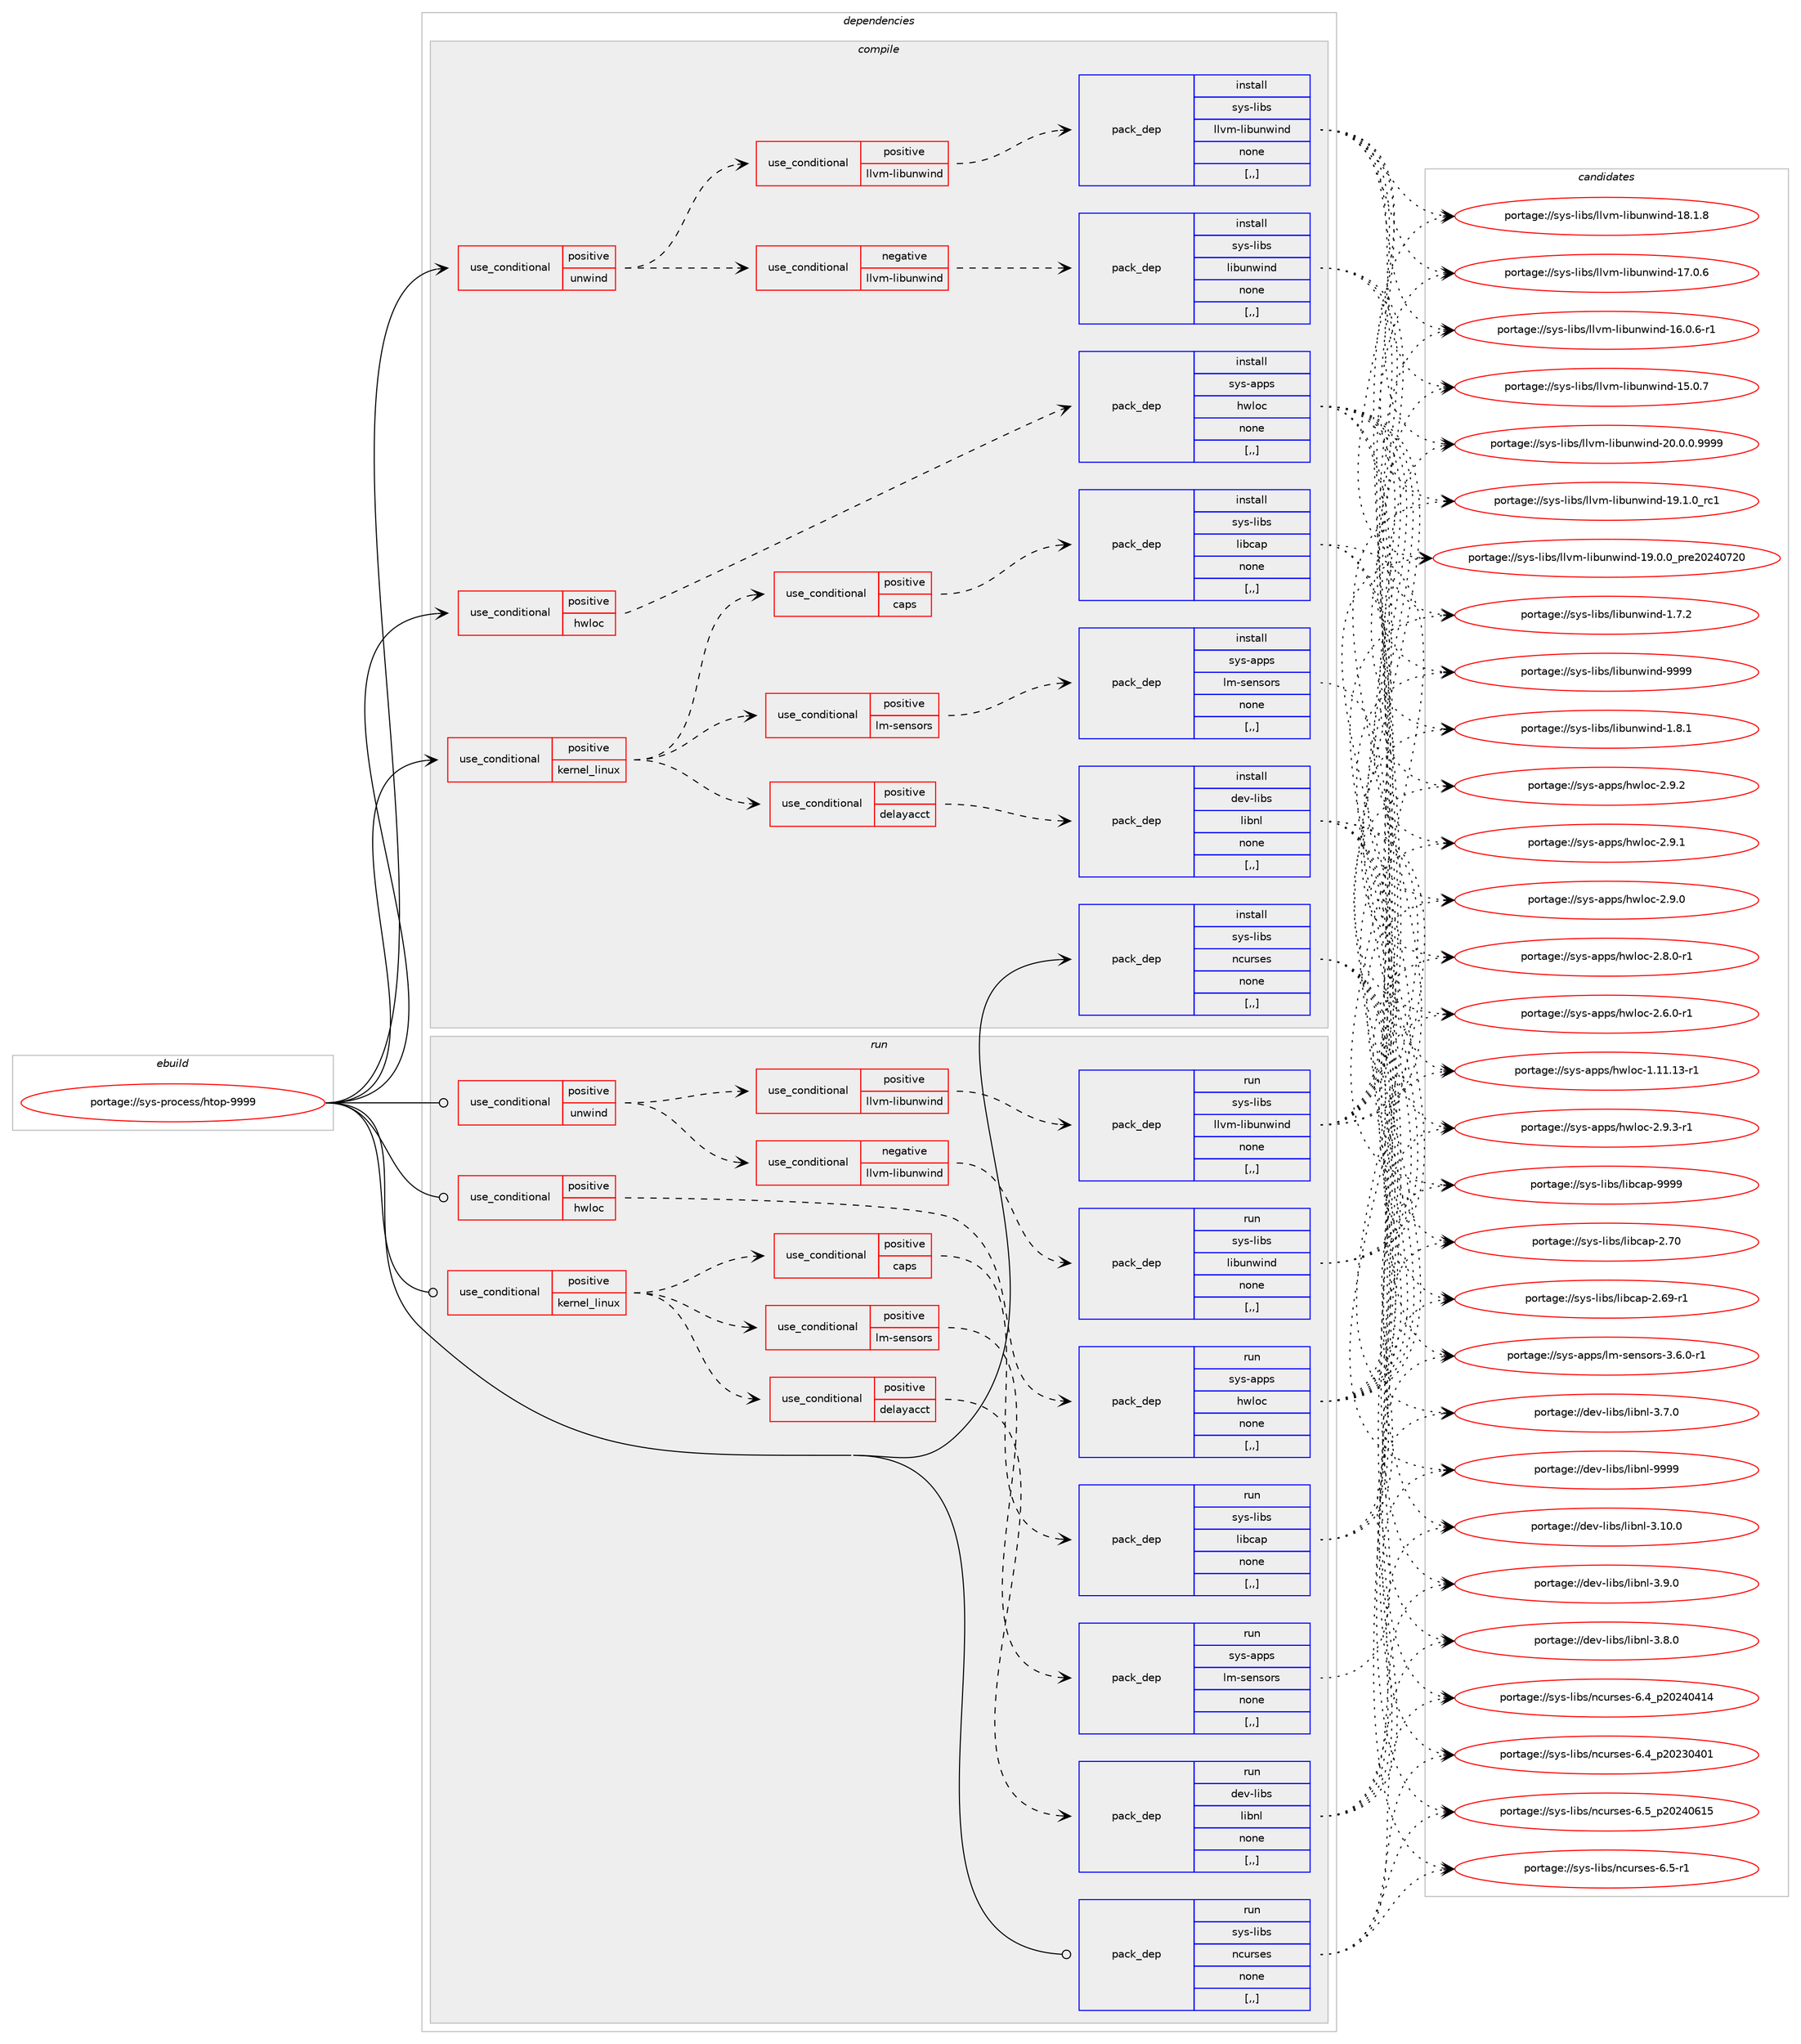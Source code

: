 digraph prolog {

# *************
# Graph options
# *************

newrank=true;
concentrate=true;
compound=true;
graph [rankdir=LR,fontname=Helvetica,fontsize=10,ranksep=1.5];#, ranksep=2.5, nodesep=0.2];
edge  [arrowhead=vee];
node  [fontname=Helvetica,fontsize=10];

# **********
# The ebuild
# **********

subgraph cluster_leftcol {
color=gray;
label=<<i>ebuild</i>>;
id [label="portage://sys-process/htop-9999", color=red, width=4, href="../sys-process/htop-9999.svg"];
}

# ****************
# The dependencies
# ****************

subgraph cluster_midcol {
color=gray;
label=<<i>dependencies</i>>;
subgraph cluster_compile {
fillcolor="#eeeeee";
style=filled;
label=<<i>compile</i>>;
subgraph cond118508 {
dependency443613 [label=<<TABLE BORDER="0" CELLBORDER="1" CELLSPACING="0" CELLPADDING="4"><TR><TD ROWSPAN="3" CELLPADDING="10">use_conditional</TD></TR><TR><TD>positive</TD></TR><TR><TD>hwloc</TD></TR></TABLE>>, shape=none, color=red];
subgraph pack322097 {
dependency443614 [label=<<TABLE BORDER="0" CELLBORDER="1" CELLSPACING="0" CELLPADDING="4" WIDTH="220"><TR><TD ROWSPAN="6" CELLPADDING="30">pack_dep</TD></TR><TR><TD WIDTH="110">install</TD></TR><TR><TD>sys-apps</TD></TR><TR><TD>hwloc</TD></TR><TR><TD>none</TD></TR><TR><TD>[,,]</TD></TR></TABLE>>, shape=none, color=blue];
}
dependency443613:e -> dependency443614:w [weight=20,style="dashed",arrowhead="vee"];
}
id:e -> dependency443613:w [weight=20,style="solid",arrowhead="vee"];
subgraph cond118509 {
dependency443615 [label=<<TABLE BORDER="0" CELLBORDER="1" CELLSPACING="0" CELLPADDING="4"><TR><TD ROWSPAN="3" CELLPADDING="10">use_conditional</TD></TR><TR><TD>positive</TD></TR><TR><TD>kernel_linux</TD></TR></TABLE>>, shape=none, color=red];
subgraph cond118510 {
dependency443616 [label=<<TABLE BORDER="0" CELLBORDER="1" CELLSPACING="0" CELLPADDING="4"><TR><TD ROWSPAN="3" CELLPADDING="10">use_conditional</TD></TR><TR><TD>positive</TD></TR><TR><TD>caps</TD></TR></TABLE>>, shape=none, color=red];
subgraph pack322098 {
dependency443617 [label=<<TABLE BORDER="0" CELLBORDER="1" CELLSPACING="0" CELLPADDING="4" WIDTH="220"><TR><TD ROWSPAN="6" CELLPADDING="30">pack_dep</TD></TR><TR><TD WIDTH="110">install</TD></TR><TR><TD>sys-libs</TD></TR><TR><TD>libcap</TD></TR><TR><TD>none</TD></TR><TR><TD>[,,]</TD></TR></TABLE>>, shape=none, color=blue];
}
dependency443616:e -> dependency443617:w [weight=20,style="dashed",arrowhead="vee"];
}
dependency443615:e -> dependency443616:w [weight=20,style="dashed",arrowhead="vee"];
subgraph cond118511 {
dependency443618 [label=<<TABLE BORDER="0" CELLBORDER="1" CELLSPACING="0" CELLPADDING="4"><TR><TD ROWSPAN="3" CELLPADDING="10">use_conditional</TD></TR><TR><TD>positive</TD></TR><TR><TD>delayacct</TD></TR></TABLE>>, shape=none, color=red];
subgraph pack322099 {
dependency443619 [label=<<TABLE BORDER="0" CELLBORDER="1" CELLSPACING="0" CELLPADDING="4" WIDTH="220"><TR><TD ROWSPAN="6" CELLPADDING="30">pack_dep</TD></TR><TR><TD WIDTH="110">install</TD></TR><TR><TD>dev-libs</TD></TR><TR><TD>libnl</TD></TR><TR><TD>none</TD></TR><TR><TD>[,,]</TD></TR></TABLE>>, shape=none, color=blue];
}
dependency443618:e -> dependency443619:w [weight=20,style="dashed",arrowhead="vee"];
}
dependency443615:e -> dependency443618:w [weight=20,style="dashed",arrowhead="vee"];
subgraph cond118512 {
dependency443620 [label=<<TABLE BORDER="0" CELLBORDER="1" CELLSPACING="0" CELLPADDING="4"><TR><TD ROWSPAN="3" CELLPADDING="10">use_conditional</TD></TR><TR><TD>positive</TD></TR><TR><TD>lm-sensors</TD></TR></TABLE>>, shape=none, color=red];
subgraph pack322100 {
dependency443621 [label=<<TABLE BORDER="0" CELLBORDER="1" CELLSPACING="0" CELLPADDING="4" WIDTH="220"><TR><TD ROWSPAN="6" CELLPADDING="30">pack_dep</TD></TR><TR><TD WIDTH="110">install</TD></TR><TR><TD>sys-apps</TD></TR><TR><TD>lm-sensors</TD></TR><TR><TD>none</TD></TR><TR><TD>[,,]</TD></TR></TABLE>>, shape=none, color=blue];
}
dependency443620:e -> dependency443621:w [weight=20,style="dashed",arrowhead="vee"];
}
dependency443615:e -> dependency443620:w [weight=20,style="dashed",arrowhead="vee"];
}
id:e -> dependency443615:w [weight=20,style="solid",arrowhead="vee"];
subgraph cond118513 {
dependency443622 [label=<<TABLE BORDER="0" CELLBORDER="1" CELLSPACING="0" CELLPADDING="4"><TR><TD ROWSPAN="3" CELLPADDING="10">use_conditional</TD></TR><TR><TD>positive</TD></TR><TR><TD>unwind</TD></TR></TABLE>>, shape=none, color=red];
subgraph cond118514 {
dependency443623 [label=<<TABLE BORDER="0" CELLBORDER="1" CELLSPACING="0" CELLPADDING="4"><TR><TD ROWSPAN="3" CELLPADDING="10">use_conditional</TD></TR><TR><TD>negative</TD></TR><TR><TD>llvm-libunwind</TD></TR></TABLE>>, shape=none, color=red];
subgraph pack322101 {
dependency443624 [label=<<TABLE BORDER="0" CELLBORDER="1" CELLSPACING="0" CELLPADDING="4" WIDTH="220"><TR><TD ROWSPAN="6" CELLPADDING="30">pack_dep</TD></TR><TR><TD WIDTH="110">install</TD></TR><TR><TD>sys-libs</TD></TR><TR><TD>libunwind</TD></TR><TR><TD>none</TD></TR><TR><TD>[,,]</TD></TR></TABLE>>, shape=none, color=blue];
}
dependency443623:e -> dependency443624:w [weight=20,style="dashed",arrowhead="vee"];
}
dependency443622:e -> dependency443623:w [weight=20,style="dashed",arrowhead="vee"];
subgraph cond118515 {
dependency443625 [label=<<TABLE BORDER="0" CELLBORDER="1" CELLSPACING="0" CELLPADDING="4"><TR><TD ROWSPAN="3" CELLPADDING="10">use_conditional</TD></TR><TR><TD>positive</TD></TR><TR><TD>llvm-libunwind</TD></TR></TABLE>>, shape=none, color=red];
subgraph pack322102 {
dependency443626 [label=<<TABLE BORDER="0" CELLBORDER="1" CELLSPACING="0" CELLPADDING="4" WIDTH="220"><TR><TD ROWSPAN="6" CELLPADDING="30">pack_dep</TD></TR><TR><TD WIDTH="110">install</TD></TR><TR><TD>sys-libs</TD></TR><TR><TD>llvm-libunwind</TD></TR><TR><TD>none</TD></TR><TR><TD>[,,]</TD></TR></TABLE>>, shape=none, color=blue];
}
dependency443625:e -> dependency443626:w [weight=20,style="dashed",arrowhead="vee"];
}
dependency443622:e -> dependency443625:w [weight=20,style="dashed",arrowhead="vee"];
}
id:e -> dependency443622:w [weight=20,style="solid",arrowhead="vee"];
subgraph pack322103 {
dependency443627 [label=<<TABLE BORDER="0" CELLBORDER="1" CELLSPACING="0" CELLPADDING="4" WIDTH="220"><TR><TD ROWSPAN="6" CELLPADDING="30">pack_dep</TD></TR><TR><TD WIDTH="110">install</TD></TR><TR><TD>sys-libs</TD></TR><TR><TD>ncurses</TD></TR><TR><TD>none</TD></TR><TR><TD>[,,]</TD></TR></TABLE>>, shape=none, color=blue];
}
id:e -> dependency443627:w [weight=20,style="solid",arrowhead="vee"];
}
subgraph cluster_compileandrun {
fillcolor="#eeeeee";
style=filled;
label=<<i>compile and run</i>>;
}
subgraph cluster_run {
fillcolor="#eeeeee";
style=filled;
label=<<i>run</i>>;
subgraph cond118516 {
dependency443628 [label=<<TABLE BORDER="0" CELLBORDER="1" CELLSPACING="0" CELLPADDING="4"><TR><TD ROWSPAN="3" CELLPADDING="10">use_conditional</TD></TR><TR><TD>positive</TD></TR><TR><TD>hwloc</TD></TR></TABLE>>, shape=none, color=red];
subgraph pack322104 {
dependency443629 [label=<<TABLE BORDER="0" CELLBORDER="1" CELLSPACING="0" CELLPADDING="4" WIDTH="220"><TR><TD ROWSPAN="6" CELLPADDING="30">pack_dep</TD></TR><TR><TD WIDTH="110">run</TD></TR><TR><TD>sys-apps</TD></TR><TR><TD>hwloc</TD></TR><TR><TD>none</TD></TR><TR><TD>[,,]</TD></TR></TABLE>>, shape=none, color=blue];
}
dependency443628:e -> dependency443629:w [weight=20,style="dashed",arrowhead="vee"];
}
id:e -> dependency443628:w [weight=20,style="solid",arrowhead="odot"];
subgraph cond118517 {
dependency443630 [label=<<TABLE BORDER="0" CELLBORDER="1" CELLSPACING="0" CELLPADDING="4"><TR><TD ROWSPAN="3" CELLPADDING="10">use_conditional</TD></TR><TR><TD>positive</TD></TR><TR><TD>kernel_linux</TD></TR></TABLE>>, shape=none, color=red];
subgraph cond118518 {
dependency443631 [label=<<TABLE BORDER="0" CELLBORDER="1" CELLSPACING="0" CELLPADDING="4"><TR><TD ROWSPAN="3" CELLPADDING="10">use_conditional</TD></TR><TR><TD>positive</TD></TR><TR><TD>caps</TD></TR></TABLE>>, shape=none, color=red];
subgraph pack322105 {
dependency443632 [label=<<TABLE BORDER="0" CELLBORDER="1" CELLSPACING="0" CELLPADDING="4" WIDTH="220"><TR><TD ROWSPAN="6" CELLPADDING="30">pack_dep</TD></TR><TR><TD WIDTH="110">run</TD></TR><TR><TD>sys-libs</TD></TR><TR><TD>libcap</TD></TR><TR><TD>none</TD></TR><TR><TD>[,,]</TD></TR></TABLE>>, shape=none, color=blue];
}
dependency443631:e -> dependency443632:w [weight=20,style="dashed",arrowhead="vee"];
}
dependency443630:e -> dependency443631:w [weight=20,style="dashed",arrowhead="vee"];
subgraph cond118519 {
dependency443633 [label=<<TABLE BORDER="0" CELLBORDER="1" CELLSPACING="0" CELLPADDING="4"><TR><TD ROWSPAN="3" CELLPADDING="10">use_conditional</TD></TR><TR><TD>positive</TD></TR><TR><TD>delayacct</TD></TR></TABLE>>, shape=none, color=red];
subgraph pack322106 {
dependency443634 [label=<<TABLE BORDER="0" CELLBORDER="1" CELLSPACING="0" CELLPADDING="4" WIDTH="220"><TR><TD ROWSPAN="6" CELLPADDING="30">pack_dep</TD></TR><TR><TD WIDTH="110">run</TD></TR><TR><TD>dev-libs</TD></TR><TR><TD>libnl</TD></TR><TR><TD>none</TD></TR><TR><TD>[,,]</TD></TR></TABLE>>, shape=none, color=blue];
}
dependency443633:e -> dependency443634:w [weight=20,style="dashed",arrowhead="vee"];
}
dependency443630:e -> dependency443633:w [weight=20,style="dashed",arrowhead="vee"];
subgraph cond118520 {
dependency443635 [label=<<TABLE BORDER="0" CELLBORDER="1" CELLSPACING="0" CELLPADDING="4"><TR><TD ROWSPAN="3" CELLPADDING="10">use_conditional</TD></TR><TR><TD>positive</TD></TR><TR><TD>lm-sensors</TD></TR></TABLE>>, shape=none, color=red];
subgraph pack322107 {
dependency443636 [label=<<TABLE BORDER="0" CELLBORDER="1" CELLSPACING="0" CELLPADDING="4" WIDTH="220"><TR><TD ROWSPAN="6" CELLPADDING="30">pack_dep</TD></TR><TR><TD WIDTH="110">run</TD></TR><TR><TD>sys-apps</TD></TR><TR><TD>lm-sensors</TD></TR><TR><TD>none</TD></TR><TR><TD>[,,]</TD></TR></TABLE>>, shape=none, color=blue];
}
dependency443635:e -> dependency443636:w [weight=20,style="dashed",arrowhead="vee"];
}
dependency443630:e -> dependency443635:w [weight=20,style="dashed",arrowhead="vee"];
}
id:e -> dependency443630:w [weight=20,style="solid",arrowhead="odot"];
subgraph cond118521 {
dependency443637 [label=<<TABLE BORDER="0" CELLBORDER="1" CELLSPACING="0" CELLPADDING="4"><TR><TD ROWSPAN="3" CELLPADDING="10">use_conditional</TD></TR><TR><TD>positive</TD></TR><TR><TD>unwind</TD></TR></TABLE>>, shape=none, color=red];
subgraph cond118522 {
dependency443638 [label=<<TABLE BORDER="0" CELLBORDER="1" CELLSPACING="0" CELLPADDING="4"><TR><TD ROWSPAN="3" CELLPADDING="10">use_conditional</TD></TR><TR><TD>negative</TD></TR><TR><TD>llvm-libunwind</TD></TR></TABLE>>, shape=none, color=red];
subgraph pack322108 {
dependency443639 [label=<<TABLE BORDER="0" CELLBORDER="1" CELLSPACING="0" CELLPADDING="4" WIDTH="220"><TR><TD ROWSPAN="6" CELLPADDING="30">pack_dep</TD></TR><TR><TD WIDTH="110">run</TD></TR><TR><TD>sys-libs</TD></TR><TR><TD>libunwind</TD></TR><TR><TD>none</TD></TR><TR><TD>[,,]</TD></TR></TABLE>>, shape=none, color=blue];
}
dependency443638:e -> dependency443639:w [weight=20,style="dashed",arrowhead="vee"];
}
dependency443637:e -> dependency443638:w [weight=20,style="dashed",arrowhead="vee"];
subgraph cond118523 {
dependency443640 [label=<<TABLE BORDER="0" CELLBORDER="1" CELLSPACING="0" CELLPADDING="4"><TR><TD ROWSPAN="3" CELLPADDING="10">use_conditional</TD></TR><TR><TD>positive</TD></TR><TR><TD>llvm-libunwind</TD></TR></TABLE>>, shape=none, color=red];
subgraph pack322109 {
dependency443641 [label=<<TABLE BORDER="0" CELLBORDER="1" CELLSPACING="0" CELLPADDING="4" WIDTH="220"><TR><TD ROWSPAN="6" CELLPADDING="30">pack_dep</TD></TR><TR><TD WIDTH="110">run</TD></TR><TR><TD>sys-libs</TD></TR><TR><TD>llvm-libunwind</TD></TR><TR><TD>none</TD></TR><TR><TD>[,,]</TD></TR></TABLE>>, shape=none, color=blue];
}
dependency443640:e -> dependency443641:w [weight=20,style="dashed",arrowhead="vee"];
}
dependency443637:e -> dependency443640:w [weight=20,style="dashed",arrowhead="vee"];
}
id:e -> dependency443637:w [weight=20,style="solid",arrowhead="odot"];
subgraph pack322110 {
dependency443642 [label=<<TABLE BORDER="0" CELLBORDER="1" CELLSPACING="0" CELLPADDING="4" WIDTH="220"><TR><TD ROWSPAN="6" CELLPADDING="30">pack_dep</TD></TR><TR><TD WIDTH="110">run</TD></TR><TR><TD>sys-libs</TD></TR><TR><TD>ncurses</TD></TR><TR><TD>none</TD></TR><TR><TD>[,,]</TD></TR></TABLE>>, shape=none, color=blue];
}
id:e -> dependency443642:w [weight=20,style="solid",arrowhead="odot"];
}
}

# **************
# The candidates
# **************

subgraph cluster_choices {
rank=same;
color=gray;
label=<<i>candidates</i>>;

subgraph choice322097 {
color=black;
nodesep=1;
choice115121115459711211211547104119108111994550465746514511449 [label="portage://sys-apps/hwloc-2.9.3-r1", color=red, width=4,href="../sys-apps/hwloc-2.9.3-r1.svg"];
choice11512111545971121121154710411910811199455046574650 [label="portage://sys-apps/hwloc-2.9.2", color=red, width=4,href="../sys-apps/hwloc-2.9.2.svg"];
choice11512111545971121121154710411910811199455046574649 [label="portage://sys-apps/hwloc-2.9.1", color=red, width=4,href="../sys-apps/hwloc-2.9.1.svg"];
choice11512111545971121121154710411910811199455046574648 [label="portage://sys-apps/hwloc-2.9.0", color=red, width=4,href="../sys-apps/hwloc-2.9.0.svg"];
choice115121115459711211211547104119108111994550465646484511449 [label="portage://sys-apps/hwloc-2.8.0-r1", color=red, width=4,href="../sys-apps/hwloc-2.8.0-r1.svg"];
choice115121115459711211211547104119108111994550465446484511449 [label="portage://sys-apps/hwloc-2.6.0-r1", color=red, width=4,href="../sys-apps/hwloc-2.6.0-r1.svg"];
choice1151211154597112112115471041191081119945494649494649514511449 [label="portage://sys-apps/hwloc-1.11.13-r1", color=red, width=4,href="../sys-apps/hwloc-1.11.13-r1.svg"];
dependency443614:e -> choice115121115459711211211547104119108111994550465746514511449:w [style=dotted,weight="100"];
dependency443614:e -> choice11512111545971121121154710411910811199455046574650:w [style=dotted,weight="100"];
dependency443614:e -> choice11512111545971121121154710411910811199455046574649:w [style=dotted,weight="100"];
dependency443614:e -> choice11512111545971121121154710411910811199455046574648:w [style=dotted,weight="100"];
dependency443614:e -> choice115121115459711211211547104119108111994550465646484511449:w [style=dotted,weight="100"];
dependency443614:e -> choice115121115459711211211547104119108111994550465446484511449:w [style=dotted,weight="100"];
dependency443614:e -> choice1151211154597112112115471041191081119945494649494649514511449:w [style=dotted,weight="100"];
}
subgraph choice322098 {
color=black;
nodesep=1;
choice1151211154510810598115471081059899971124557575757 [label="portage://sys-libs/libcap-9999", color=red, width=4,href="../sys-libs/libcap-9999.svg"];
choice1151211154510810598115471081059899971124550465548 [label="portage://sys-libs/libcap-2.70", color=red, width=4,href="../sys-libs/libcap-2.70.svg"];
choice11512111545108105981154710810598999711245504654574511449 [label="portage://sys-libs/libcap-2.69-r1", color=red, width=4,href="../sys-libs/libcap-2.69-r1.svg"];
dependency443617:e -> choice1151211154510810598115471081059899971124557575757:w [style=dotted,weight="100"];
dependency443617:e -> choice1151211154510810598115471081059899971124550465548:w [style=dotted,weight="100"];
dependency443617:e -> choice11512111545108105981154710810598999711245504654574511449:w [style=dotted,weight="100"];
}
subgraph choice322099 {
color=black;
nodesep=1;
choice100101118451081059811547108105981101084557575757 [label="portage://dev-libs/libnl-9999", color=red, width=4,href="../dev-libs/libnl-9999.svg"];
choice1001011184510810598115471081059811010845514649484648 [label="portage://dev-libs/libnl-3.10.0", color=red, width=4,href="../dev-libs/libnl-3.10.0.svg"];
choice10010111845108105981154710810598110108455146574648 [label="portage://dev-libs/libnl-3.9.0", color=red, width=4,href="../dev-libs/libnl-3.9.0.svg"];
choice10010111845108105981154710810598110108455146564648 [label="portage://dev-libs/libnl-3.8.0", color=red, width=4,href="../dev-libs/libnl-3.8.0.svg"];
choice10010111845108105981154710810598110108455146554648 [label="portage://dev-libs/libnl-3.7.0", color=red, width=4,href="../dev-libs/libnl-3.7.0.svg"];
dependency443619:e -> choice100101118451081059811547108105981101084557575757:w [style=dotted,weight="100"];
dependency443619:e -> choice1001011184510810598115471081059811010845514649484648:w [style=dotted,weight="100"];
dependency443619:e -> choice10010111845108105981154710810598110108455146574648:w [style=dotted,weight="100"];
dependency443619:e -> choice10010111845108105981154710810598110108455146564648:w [style=dotted,weight="100"];
dependency443619:e -> choice10010111845108105981154710810598110108455146554648:w [style=dotted,weight="100"];
}
subgraph choice322100 {
color=black;
nodesep=1;
choice115121115459711211211547108109451151011101151111141154551465446484511449 [label="portage://sys-apps/lm-sensors-3.6.0-r1", color=red, width=4,href="../sys-apps/lm-sensors-3.6.0-r1.svg"];
dependency443621:e -> choice115121115459711211211547108109451151011101151111141154551465446484511449:w [style=dotted,weight="100"];
}
subgraph choice322101 {
color=black;
nodesep=1;
choice115121115451081059811547108105981171101191051101004557575757 [label="portage://sys-libs/libunwind-9999", color=red, width=4,href="../sys-libs/libunwind-9999.svg"];
choice11512111545108105981154710810598117110119105110100454946564649 [label="portage://sys-libs/libunwind-1.8.1", color=red, width=4,href="../sys-libs/libunwind-1.8.1.svg"];
choice11512111545108105981154710810598117110119105110100454946554650 [label="portage://sys-libs/libunwind-1.7.2", color=red, width=4,href="../sys-libs/libunwind-1.7.2.svg"];
dependency443624:e -> choice115121115451081059811547108105981171101191051101004557575757:w [style=dotted,weight="100"];
dependency443624:e -> choice11512111545108105981154710810598117110119105110100454946564649:w [style=dotted,weight="100"];
dependency443624:e -> choice11512111545108105981154710810598117110119105110100454946554650:w [style=dotted,weight="100"];
}
subgraph choice322102 {
color=black;
nodesep=1;
choice1151211154510810598115471081081181094510810598117110119105110100455048464846484657575757 [label="portage://sys-libs/llvm-libunwind-20.0.0.9999", color=red, width=4,href="../sys-libs/llvm-libunwind-20.0.0.9999.svg"];
choice115121115451081059811547108108118109451081059811711011910511010045495746494648951149949 [label="portage://sys-libs/llvm-libunwind-19.1.0_rc1", color=red, width=4,href="../sys-libs/llvm-libunwind-19.1.0_rc1.svg"];
choice115121115451081059811547108108118109451081059811711011910511010045495746484648951121141015048505248555048 [label="portage://sys-libs/llvm-libunwind-19.0.0_pre20240720", color=red, width=4,href="../sys-libs/llvm-libunwind-19.0.0_pre20240720.svg"];
choice115121115451081059811547108108118109451081059811711011910511010045495646494656 [label="portage://sys-libs/llvm-libunwind-18.1.8", color=red, width=4,href="../sys-libs/llvm-libunwind-18.1.8.svg"];
choice115121115451081059811547108108118109451081059811711011910511010045495546484654 [label="portage://sys-libs/llvm-libunwind-17.0.6", color=red, width=4,href="../sys-libs/llvm-libunwind-17.0.6.svg"];
choice1151211154510810598115471081081181094510810598117110119105110100454954464846544511449 [label="portage://sys-libs/llvm-libunwind-16.0.6-r1", color=red, width=4,href="../sys-libs/llvm-libunwind-16.0.6-r1.svg"];
choice115121115451081059811547108108118109451081059811711011910511010045495346484655 [label="portage://sys-libs/llvm-libunwind-15.0.7", color=red, width=4,href="../sys-libs/llvm-libunwind-15.0.7.svg"];
dependency443626:e -> choice1151211154510810598115471081081181094510810598117110119105110100455048464846484657575757:w [style=dotted,weight="100"];
dependency443626:e -> choice115121115451081059811547108108118109451081059811711011910511010045495746494648951149949:w [style=dotted,weight="100"];
dependency443626:e -> choice115121115451081059811547108108118109451081059811711011910511010045495746484648951121141015048505248555048:w [style=dotted,weight="100"];
dependency443626:e -> choice115121115451081059811547108108118109451081059811711011910511010045495646494656:w [style=dotted,weight="100"];
dependency443626:e -> choice115121115451081059811547108108118109451081059811711011910511010045495546484654:w [style=dotted,weight="100"];
dependency443626:e -> choice1151211154510810598115471081081181094510810598117110119105110100454954464846544511449:w [style=dotted,weight="100"];
dependency443626:e -> choice115121115451081059811547108108118109451081059811711011910511010045495346484655:w [style=dotted,weight="100"];
}
subgraph choice322103 {
color=black;
nodesep=1;
choice1151211154510810598115471109911711411510111545544653951125048505248544953 [label="portage://sys-libs/ncurses-6.5_p20240615", color=red, width=4,href="../sys-libs/ncurses-6.5_p20240615.svg"];
choice11512111545108105981154711099117114115101115455446534511449 [label="portage://sys-libs/ncurses-6.5-r1", color=red, width=4,href="../sys-libs/ncurses-6.5-r1.svg"];
choice1151211154510810598115471109911711411510111545544652951125048505248524952 [label="portage://sys-libs/ncurses-6.4_p20240414", color=red, width=4,href="../sys-libs/ncurses-6.4_p20240414.svg"];
choice1151211154510810598115471109911711411510111545544652951125048505148524849 [label="portage://sys-libs/ncurses-6.4_p20230401", color=red, width=4,href="../sys-libs/ncurses-6.4_p20230401.svg"];
dependency443627:e -> choice1151211154510810598115471109911711411510111545544653951125048505248544953:w [style=dotted,weight="100"];
dependency443627:e -> choice11512111545108105981154711099117114115101115455446534511449:w [style=dotted,weight="100"];
dependency443627:e -> choice1151211154510810598115471109911711411510111545544652951125048505248524952:w [style=dotted,weight="100"];
dependency443627:e -> choice1151211154510810598115471109911711411510111545544652951125048505148524849:w [style=dotted,weight="100"];
}
subgraph choice322104 {
color=black;
nodesep=1;
choice115121115459711211211547104119108111994550465746514511449 [label="portage://sys-apps/hwloc-2.9.3-r1", color=red, width=4,href="../sys-apps/hwloc-2.9.3-r1.svg"];
choice11512111545971121121154710411910811199455046574650 [label="portage://sys-apps/hwloc-2.9.2", color=red, width=4,href="../sys-apps/hwloc-2.9.2.svg"];
choice11512111545971121121154710411910811199455046574649 [label="portage://sys-apps/hwloc-2.9.1", color=red, width=4,href="../sys-apps/hwloc-2.9.1.svg"];
choice11512111545971121121154710411910811199455046574648 [label="portage://sys-apps/hwloc-2.9.0", color=red, width=4,href="../sys-apps/hwloc-2.9.0.svg"];
choice115121115459711211211547104119108111994550465646484511449 [label="portage://sys-apps/hwloc-2.8.0-r1", color=red, width=4,href="../sys-apps/hwloc-2.8.0-r1.svg"];
choice115121115459711211211547104119108111994550465446484511449 [label="portage://sys-apps/hwloc-2.6.0-r1", color=red, width=4,href="../sys-apps/hwloc-2.6.0-r1.svg"];
choice1151211154597112112115471041191081119945494649494649514511449 [label="portage://sys-apps/hwloc-1.11.13-r1", color=red, width=4,href="../sys-apps/hwloc-1.11.13-r1.svg"];
dependency443629:e -> choice115121115459711211211547104119108111994550465746514511449:w [style=dotted,weight="100"];
dependency443629:e -> choice11512111545971121121154710411910811199455046574650:w [style=dotted,weight="100"];
dependency443629:e -> choice11512111545971121121154710411910811199455046574649:w [style=dotted,weight="100"];
dependency443629:e -> choice11512111545971121121154710411910811199455046574648:w [style=dotted,weight="100"];
dependency443629:e -> choice115121115459711211211547104119108111994550465646484511449:w [style=dotted,weight="100"];
dependency443629:e -> choice115121115459711211211547104119108111994550465446484511449:w [style=dotted,weight="100"];
dependency443629:e -> choice1151211154597112112115471041191081119945494649494649514511449:w [style=dotted,weight="100"];
}
subgraph choice322105 {
color=black;
nodesep=1;
choice1151211154510810598115471081059899971124557575757 [label="portage://sys-libs/libcap-9999", color=red, width=4,href="../sys-libs/libcap-9999.svg"];
choice1151211154510810598115471081059899971124550465548 [label="portage://sys-libs/libcap-2.70", color=red, width=4,href="../sys-libs/libcap-2.70.svg"];
choice11512111545108105981154710810598999711245504654574511449 [label="portage://sys-libs/libcap-2.69-r1", color=red, width=4,href="../sys-libs/libcap-2.69-r1.svg"];
dependency443632:e -> choice1151211154510810598115471081059899971124557575757:w [style=dotted,weight="100"];
dependency443632:e -> choice1151211154510810598115471081059899971124550465548:w [style=dotted,weight="100"];
dependency443632:e -> choice11512111545108105981154710810598999711245504654574511449:w [style=dotted,weight="100"];
}
subgraph choice322106 {
color=black;
nodesep=1;
choice100101118451081059811547108105981101084557575757 [label="portage://dev-libs/libnl-9999", color=red, width=4,href="../dev-libs/libnl-9999.svg"];
choice1001011184510810598115471081059811010845514649484648 [label="portage://dev-libs/libnl-3.10.0", color=red, width=4,href="../dev-libs/libnl-3.10.0.svg"];
choice10010111845108105981154710810598110108455146574648 [label="portage://dev-libs/libnl-3.9.0", color=red, width=4,href="../dev-libs/libnl-3.9.0.svg"];
choice10010111845108105981154710810598110108455146564648 [label="portage://dev-libs/libnl-3.8.0", color=red, width=4,href="../dev-libs/libnl-3.8.0.svg"];
choice10010111845108105981154710810598110108455146554648 [label="portage://dev-libs/libnl-3.7.0", color=red, width=4,href="../dev-libs/libnl-3.7.0.svg"];
dependency443634:e -> choice100101118451081059811547108105981101084557575757:w [style=dotted,weight="100"];
dependency443634:e -> choice1001011184510810598115471081059811010845514649484648:w [style=dotted,weight="100"];
dependency443634:e -> choice10010111845108105981154710810598110108455146574648:w [style=dotted,weight="100"];
dependency443634:e -> choice10010111845108105981154710810598110108455146564648:w [style=dotted,weight="100"];
dependency443634:e -> choice10010111845108105981154710810598110108455146554648:w [style=dotted,weight="100"];
}
subgraph choice322107 {
color=black;
nodesep=1;
choice115121115459711211211547108109451151011101151111141154551465446484511449 [label="portage://sys-apps/lm-sensors-3.6.0-r1", color=red, width=4,href="../sys-apps/lm-sensors-3.6.0-r1.svg"];
dependency443636:e -> choice115121115459711211211547108109451151011101151111141154551465446484511449:w [style=dotted,weight="100"];
}
subgraph choice322108 {
color=black;
nodesep=1;
choice115121115451081059811547108105981171101191051101004557575757 [label="portage://sys-libs/libunwind-9999", color=red, width=4,href="../sys-libs/libunwind-9999.svg"];
choice11512111545108105981154710810598117110119105110100454946564649 [label="portage://sys-libs/libunwind-1.8.1", color=red, width=4,href="../sys-libs/libunwind-1.8.1.svg"];
choice11512111545108105981154710810598117110119105110100454946554650 [label="portage://sys-libs/libunwind-1.7.2", color=red, width=4,href="../sys-libs/libunwind-1.7.2.svg"];
dependency443639:e -> choice115121115451081059811547108105981171101191051101004557575757:w [style=dotted,weight="100"];
dependency443639:e -> choice11512111545108105981154710810598117110119105110100454946564649:w [style=dotted,weight="100"];
dependency443639:e -> choice11512111545108105981154710810598117110119105110100454946554650:w [style=dotted,weight="100"];
}
subgraph choice322109 {
color=black;
nodesep=1;
choice1151211154510810598115471081081181094510810598117110119105110100455048464846484657575757 [label="portage://sys-libs/llvm-libunwind-20.0.0.9999", color=red, width=4,href="../sys-libs/llvm-libunwind-20.0.0.9999.svg"];
choice115121115451081059811547108108118109451081059811711011910511010045495746494648951149949 [label="portage://sys-libs/llvm-libunwind-19.1.0_rc1", color=red, width=4,href="../sys-libs/llvm-libunwind-19.1.0_rc1.svg"];
choice115121115451081059811547108108118109451081059811711011910511010045495746484648951121141015048505248555048 [label="portage://sys-libs/llvm-libunwind-19.0.0_pre20240720", color=red, width=4,href="../sys-libs/llvm-libunwind-19.0.0_pre20240720.svg"];
choice115121115451081059811547108108118109451081059811711011910511010045495646494656 [label="portage://sys-libs/llvm-libunwind-18.1.8", color=red, width=4,href="../sys-libs/llvm-libunwind-18.1.8.svg"];
choice115121115451081059811547108108118109451081059811711011910511010045495546484654 [label="portage://sys-libs/llvm-libunwind-17.0.6", color=red, width=4,href="../sys-libs/llvm-libunwind-17.0.6.svg"];
choice1151211154510810598115471081081181094510810598117110119105110100454954464846544511449 [label="portage://sys-libs/llvm-libunwind-16.0.6-r1", color=red, width=4,href="../sys-libs/llvm-libunwind-16.0.6-r1.svg"];
choice115121115451081059811547108108118109451081059811711011910511010045495346484655 [label="portage://sys-libs/llvm-libunwind-15.0.7", color=red, width=4,href="../sys-libs/llvm-libunwind-15.0.7.svg"];
dependency443641:e -> choice1151211154510810598115471081081181094510810598117110119105110100455048464846484657575757:w [style=dotted,weight="100"];
dependency443641:e -> choice115121115451081059811547108108118109451081059811711011910511010045495746494648951149949:w [style=dotted,weight="100"];
dependency443641:e -> choice115121115451081059811547108108118109451081059811711011910511010045495746484648951121141015048505248555048:w [style=dotted,weight="100"];
dependency443641:e -> choice115121115451081059811547108108118109451081059811711011910511010045495646494656:w [style=dotted,weight="100"];
dependency443641:e -> choice115121115451081059811547108108118109451081059811711011910511010045495546484654:w [style=dotted,weight="100"];
dependency443641:e -> choice1151211154510810598115471081081181094510810598117110119105110100454954464846544511449:w [style=dotted,weight="100"];
dependency443641:e -> choice115121115451081059811547108108118109451081059811711011910511010045495346484655:w [style=dotted,weight="100"];
}
subgraph choice322110 {
color=black;
nodesep=1;
choice1151211154510810598115471109911711411510111545544653951125048505248544953 [label="portage://sys-libs/ncurses-6.5_p20240615", color=red, width=4,href="../sys-libs/ncurses-6.5_p20240615.svg"];
choice11512111545108105981154711099117114115101115455446534511449 [label="portage://sys-libs/ncurses-6.5-r1", color=red, width=4,href="../sys-libs/ncurses-6.5-r1.svg"];
choice1151211154510810598115471109911711411510111545544652951125048505248524952 [label="portage://sys-libs/ncurses-6.4_p20240414", color=red, width=4,href="../sys-libs/ncurses-6.4_p20240414.svg"];
choice1151211154510810598115471109911711411510111545544652951125048505148524849 [label="portage://sys-libs/ncurses-6.4_p20230401", color=red, width=4,href="../sys-libs/ncurses-6.4_p20230401.svg"];
dependency443642:e -> choice1151211154510810598115471109911711411510111545544653951125048505248544953:w [style=dotted,weight="100"];
dependency443642:e -> choice11512111545108105981154711099117114115101115455446534511449:w [style=dotted,weight="100"];
dependency443642:e -> choice1151211154510810598115471109911711411510111545544652951125048505248524952:w [style=dotted,weight="100"];
dependency443642:e -> choice1151211154510810598115471109911711411510111545544652951125048505148524849:w [style=dotted,weight="100"];
}
}

}
